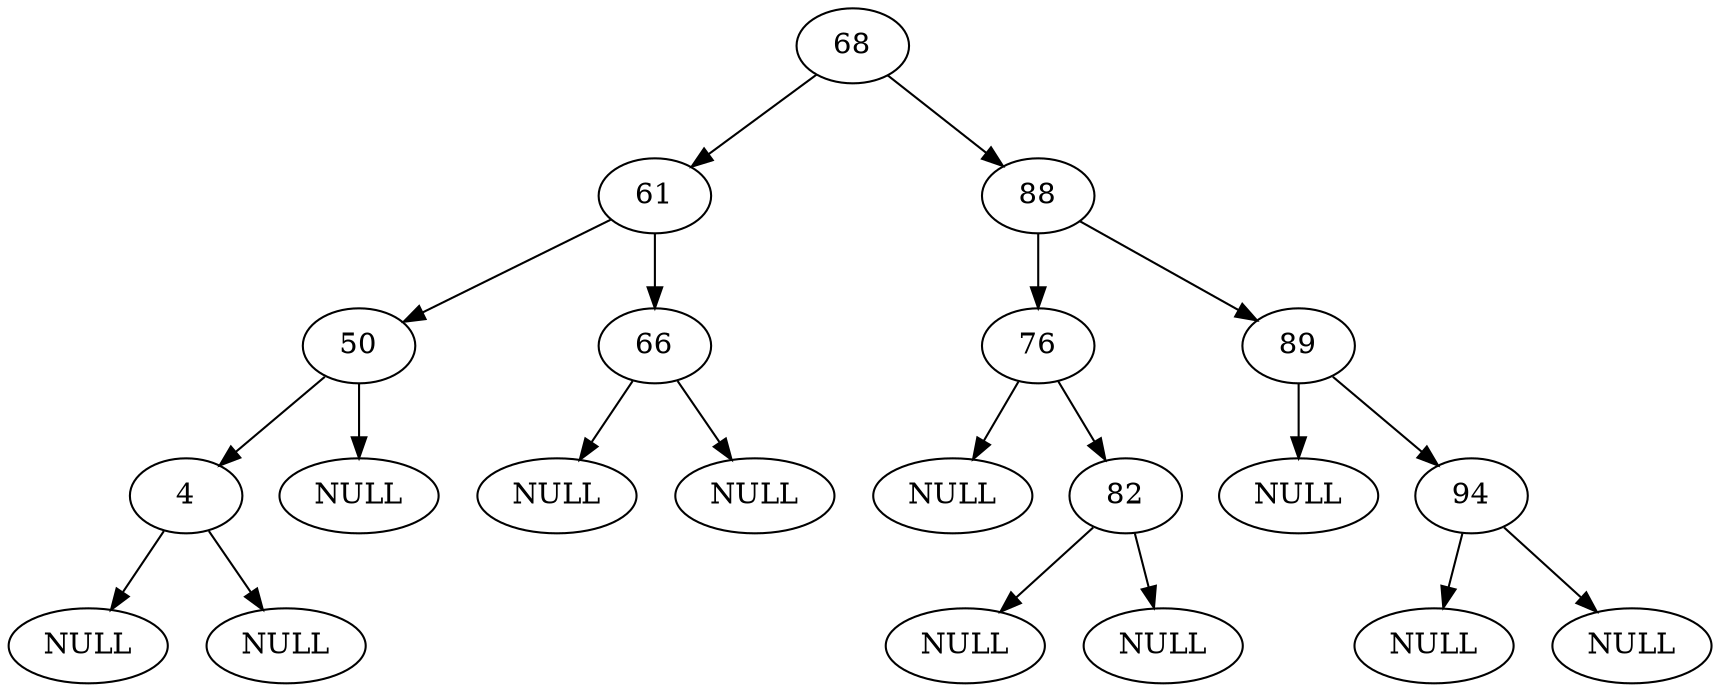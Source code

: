 digraph "Binary Search Tree" {
	68 [label=68]
	61 [label=61]
	50 [label=50]
	4 [label=4]
	"4-L" [label=NULL]
	4 -> "4-L"
	"4-R" [label=NULL]
	4 -> "4-R"
	50 -> 4
	"50-R" [label=NULL]
	50 -> "50-R"
	61 -> 50
	66 [label=66]
	"66-L" [label=NULL]
	66 -> "66-L"
	"66-R" [label=NULL]
	66 -> "66-R"
	61 -> 66
	68 -> 61
	88 [label=88]
	76 [label=76]
	"76-L" [label=NULL]
	76 -> "76-L"
	82 [label=82]
	"82-L" [label=NULL]
	82 -> "82-L"
	"82-R" [label=NULL]
	82 -> "82-R"
	76 -> 82
	88 -> 76
	89 [label=89]
	"89-L" [label=NULL]
	89 -> "89-L"
	94 [label=94]
	"94-L" [label=NULL]
	94 -> "94-L"
	"94-R" [label=NULL]
	94 -> "94-R"
	89 -> 94
	88 -> 89
	68 -> 88
}
